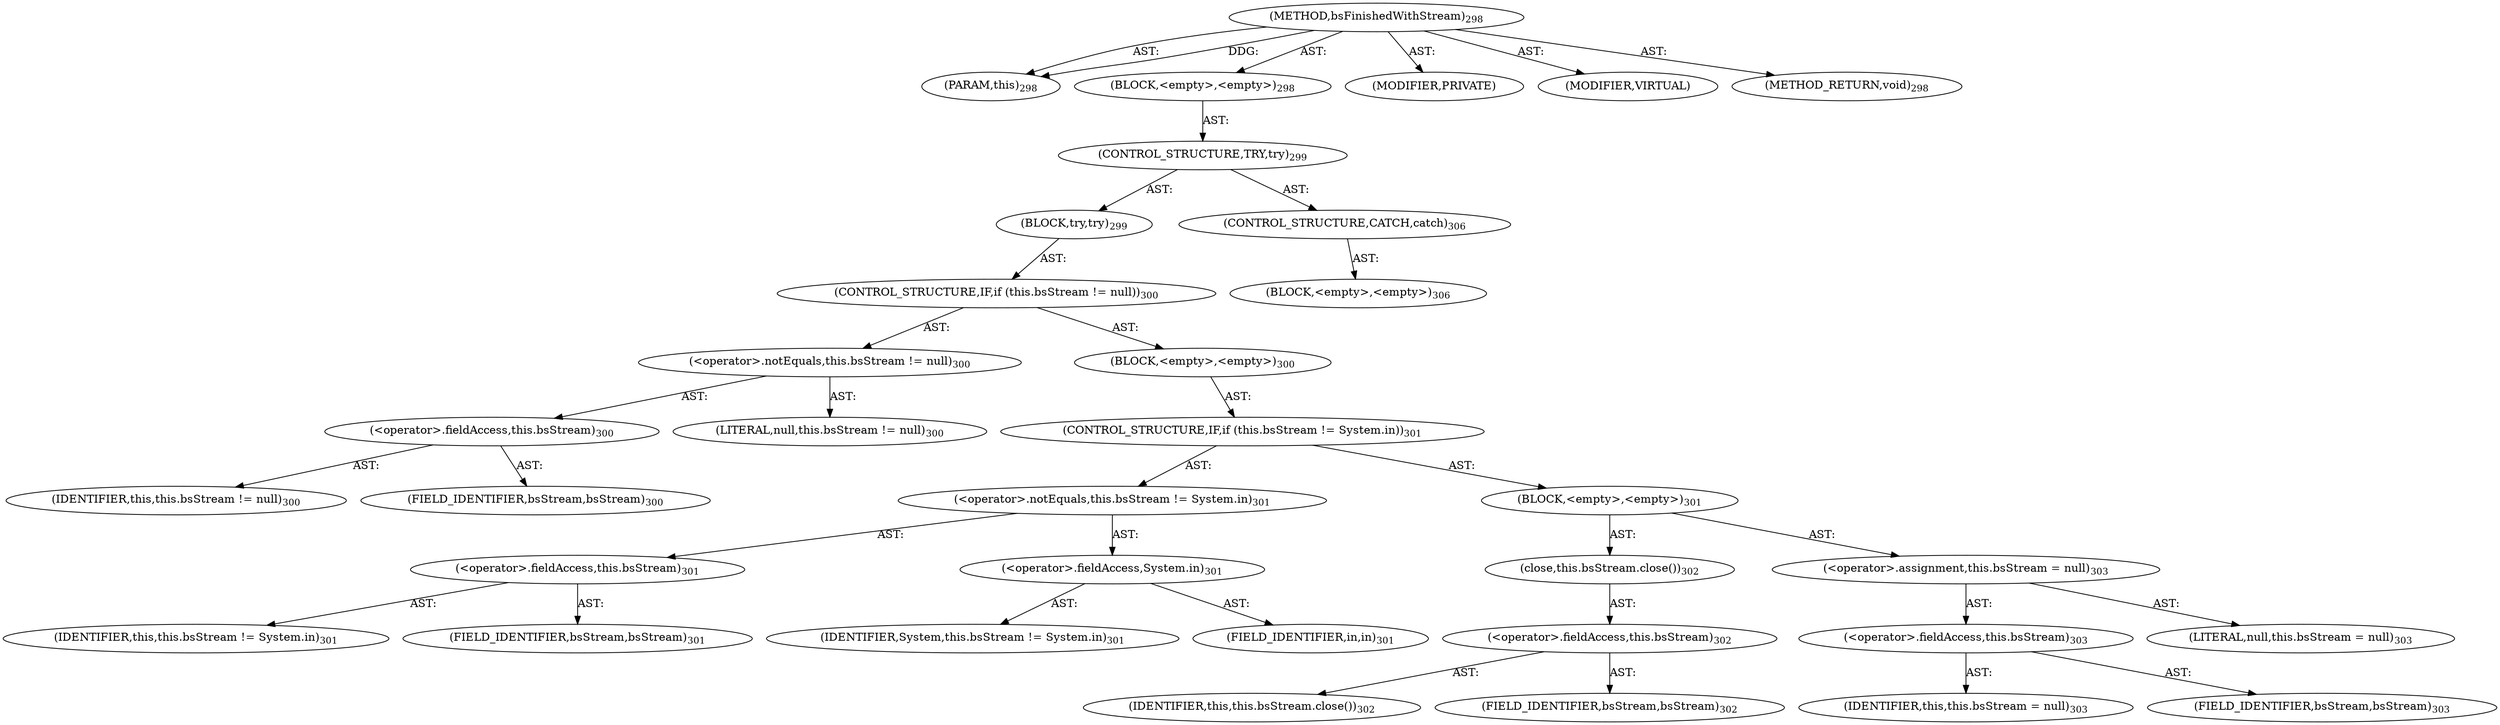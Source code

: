 digraph "bsFinishedWithStream" {  
"111669149710" [label = <(METHOD,bsFinishedWithStream)<SUB>298</SUB>> ]
"115964116996" [label = <(PARAM,this)<SUB>298</SUB>> ]
"25769803806" [label = <(BLOCK,&lt;empty&gt;,&lt;empty&gt;)<SUB>298</SUB>> ]
"47244640276" [label = <(CONTROL_STRUCTURE,TRY,try)<SUB>299</SUB>> ]
"25769803807" [label = <(BLOCK,try,try)<SUB>299</SUB>> ]
"47244640277" [label = <(CONTROL_STRUCTURE,IF,if (this.bsStream != null))<SUB>300</SUB>> ]
"30064771267" [label = <(&lt;operator&gt;.notEquals,this.bsStream != null)<SUB>300</SUB>> ]
"30064771268" [label = <(&lt;operator&gt;.fieldAccess,this.bsStream)<SUB>300</SUB>> ]
"68719476756" [label = <(IDENTIFIER,this,this.bsStream != null)<SUB>300</SUB>> ]
"55834574908" [label = <(FIELD_IDENTIFIER,bsStream,bsStream)<SUB>300</SUB>> ]
"90194313257" [label = <(LITERAL,null,this.bsStream != null)<SUB>300</SUB>> ]
"25769803808" [label = <(BLOCK,&lt;empty&gt;,&lt;empty&gt;)<SUB>300</SUB>> ]
"47244640278" [label = <(CONTROL_STRUCTURE,IF,if (this.bsStream != System.in))<SUB>301</SUB>> ]
"30064771269" [label = <(&lt;operator&gt;.notEquals,this.bsStream != System.in)<SUB>301</SUB>> ]
"30064771270" [label = <(&lt;operator&gt;.fieldAccess,this.bsStream)<SUB>301</SUB>> ]
"68719476757" [label = <(IDENTIFIER,this,this.bsStream != System.in)<SUB>301</SUB>> ]
"55834574909" [label = <(FIELD_IDENTIFIER,bsStream,bsStream)<SUB>301</SUB>> ]
"30064771271" [label = <(&lt;operator&gt;.fieldAccess,System.in)<SUB>301</SUB>> ]
"68719476895" [label = <(IDENTIFIER,System,this.bsStream != System.in)<SUB>301</SUB>> ]
"55834574910" [label = <(FIELD_IDENTIFIER,in,in)<SUB>301</SUB>> ]
"25769803809" [label = <(BLOCK,&lt;empty&gt;,&lt;empty&gt;)<SUB>301</SUB>> ]
"30064771272" [label = <(close,this.bsStream.close())<SUB>302</SUB>> ]
"30064771273" [label = <(&lt;operator&gt;.fieldAccess,this.bsStream)<SUB>302</SUB>> ]
"68719476758" [label = <(IDENTIFIER,this,this.bsStream.close())<SUB>302</SUB>> ]
"55834574911" [label = <(FIELD_IDENTIFIER,bsStream,bsStream)<SUB>302</SUB>> ]
"30064771274" [label = <(&lt;operator&gt;.assignment,this.bsStream = null)<SUB>303</SUB>> ]
"30064771275" [label = <(&lt;operator&gt;.fieldAccess,this.bsStream)<SUB>303</SUB>> ]
"68719476759" [label = <(IDENTIFIER,this,this.bsStream = null)<SUB>303</SUB>> ]
"55834574912" [label = <(FIELD_IDENTIFIER,bsStream,bsStream)<SUB>303</SUB>> ]
"90194313258" [label = <(LITERAL,null,this.bsStream = null)<SUB>303</SUB>> ]
"47244640279" [label = <(CONTROL_STRUCTURE,CATCH,catch)<SUB>306</SUB>> ]
"25769803810" [label = <(BLOCK,&lt;empty&gt;,&lt;empty&gt;)<SUB>306</SUB>> ]
"133143986246" [label = <(MODIFIER,PRIVATE)> ]
"133143986247" [label = <(MODIFIER,VIRTUAL)> ]
"128849018894" [label = <(METHOD_RETURN,void)<SUB>298</SUB>> ]
  "111669149710" -> "115964116996"  [ label = "AST: "] 
  "111669149710" -> "25769803806"  [ label = "AST: "] 
  "111669149710" -> "133143986246"  [ label = "AST: "] 
  "111669149710" -> "133143986247"  [ label = "AST: "] 
  "111669149710" -> "128849018894"  [ label = "AST: "] 
  "25769803806" -> "47244640276"  [ label = "AST: "] 
  "47244640276" -> "25769803807"  [ label = "AST: "] 
  "47244640276" -> "47244640279"  [ label = "AST: "] 
  "25769803807" -> "47244640277"  [ label = "AST: "] 
  "47244640277" -> "30064771267"  [ label = "AST: "] 
  "47244640277" -> "25769803808"  [ label = "AST: "] 
  "30064771267" -> "30064771268"  [ label = "AST: "] 
  "30064771267" -> "90194313257"  [ label = "AST: "] 
  "30064771268" -> "68719476756"  [ label = "AST: "] 
  "30064771268" -> "55834574908"  [ label = "AST: "] 
  "25769803808" -> "47244640278"  [ label = "AST: "] 
  "47244640278" -> "30064771269"  [ label = "AST: "] 
  "47244640278" -> "25769803809"  [ label = "AST: "] 
  "30064771269" -> "30064771270"  [ label = "AST: "] 
  "30064771269" -> "30064771271"  [ label = "AST: "] 
  "30064771270" -> "68719476757"  [ label = "AST: "] 
  "30064771270" -> "55834574909"  [ label = "AST: "] 
  "30064771271" -> "68719476895"  [ label = "AST: "] 
  "30064771271" -> "55834574910"  [ label = "AST: "] 
  "25769803809" -> "30064771272"  [ label = "AST: "] 
  "25769803809" -> "30064771274"  [ label = "AST: "] 
  "30064771272" -> "30064771273"  [ label = "AST: "] 
  "30064771273" -> "68719476758"  [ label = "AST: "] 
  "30064771273" -> "55834574911"  [ label = "AST: "] 
  "30064771274" -> "30064771275"  [ label = "AST: "] 
  "30064771274" -> "90194313258"  [ label = "AST: "] 
  "30064771275" -> "68719476759"  [ label = "AST: "] 
  "30064771275" -> "55834574912"  [ label = "AST: "] 
  "47244640279" -> "25769803810"  [ label = "AST: "] 
  "111669149710" -> "115964116996"  [ label = "DDG: "] 
}
